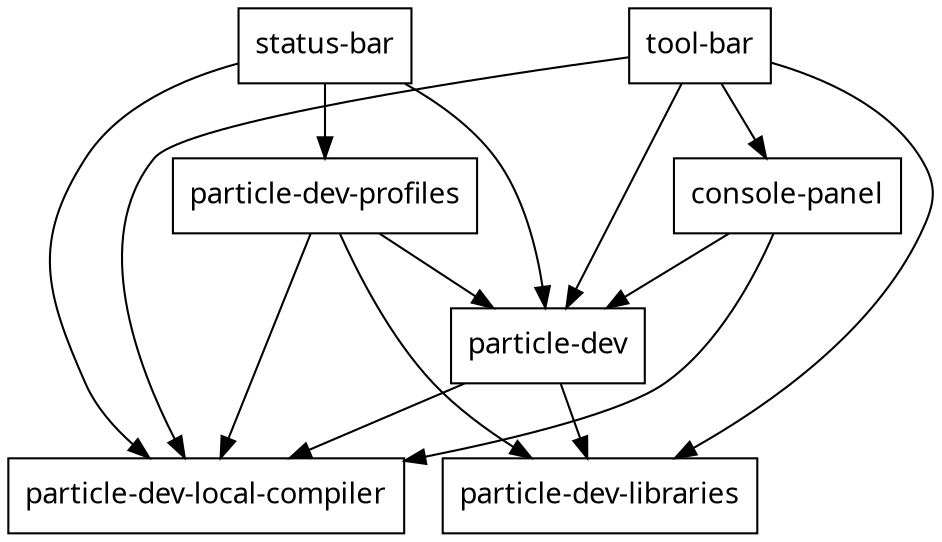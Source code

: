 digraph packages {
	graph [fontname = "Gotham"];
	node [fontname = "Hack"];
	node [shape = "rect"];

	// particle-dev
	"status-bar" -> "particle-dev";
	"console-panel" -> "particle-dev";
	"tool-bar" -> "particle-dev";
	"particle-dev-profiles" -> "particle-dev";

	// particle-dev-profiles
	"status-bar" -> "particle-dev-profiles";

	// console-panel
	"tool-bar" -> "console-panel"

	// particle-dev-libraries
	"particle-dev" -> "particle-dev-libraries";
	"particle-dev-profiles" -> "particle-dev-libraries";
	"tool-bar" -> "particle-dev-libraries";

	// particle-dev-local-compiler
	"status-bar" -> "particle-dev-local-compiler";
	"console-panel" -> "particle-dev-local-compiler";
	"tool-bar" -> "particle-dev-local-compiler";
	"particle-dev" -> "particle-dev-local-compiler";
	"particle-dev-profiles" -> "particle-dev-local-compiler";

	{ rank=same; "particle-dev-libraries" "particle-dev-local-compiler" }
	{ rank=same; "status-bar" "tool-bar" }
	{ rank=same; "console-panel" "particle-dev-profiles" }
}
